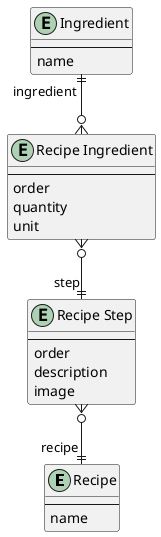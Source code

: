 @startuml

entity "Recipe" as recipe {
  --
  name
}

entity "Recipe Step" as recipe_step {
  --
  order
  description
  image
}
recipe_step }o--|| "recipe" recipe

entity "Recipe Ingredient" as recipe_ingredient {
  --
  order
  quantity
  unit
}
recipe_ingredient }o--|| "step" recipe_step

entity "Ingredient" as ingredient {
  --
  name
}
ingredient "ingredient" ||--o{ recipe_ingredient

@enduml